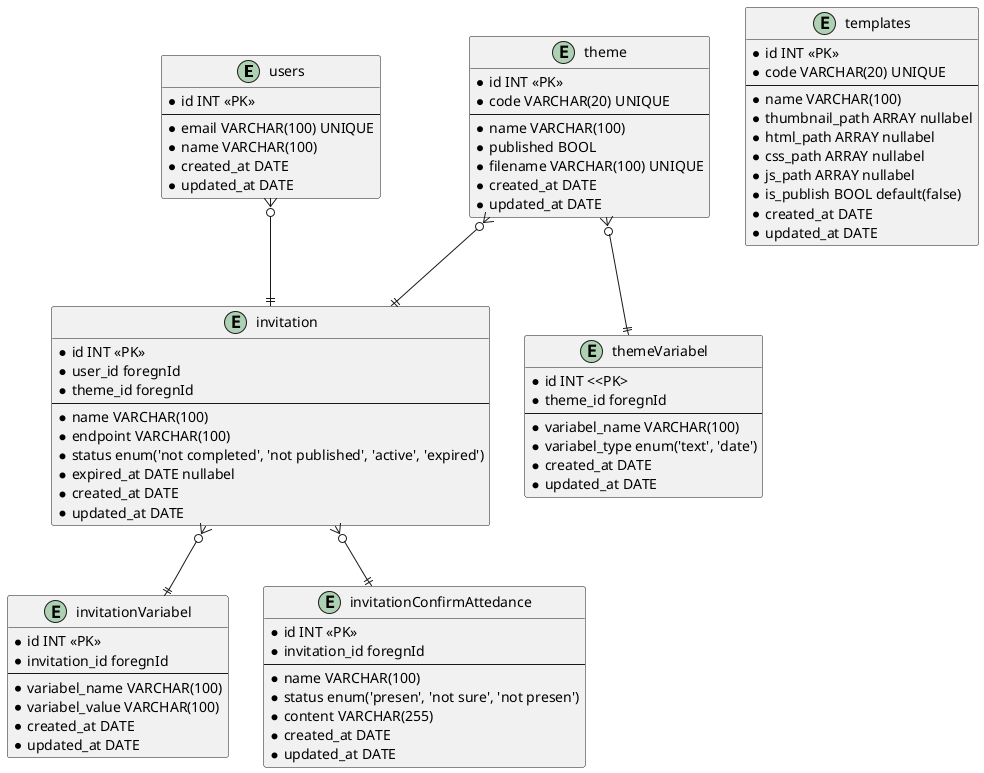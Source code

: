 @startuml

entity users {
    * id INT <<PK>>
    --
    * email VARCHAR(100) UNIQUE
    * name VARCHAR(100)
    * created_at DATE
    * updated_at DATE 
}

entity templates {
    * id INT <<PK>>
    * code VARCHAR(20) UNIQUE
    --
    * name VARCHAR(100)
    * thumbnail_path ARRAY nullabel
    * html_path ARRAY nullabel
    * css_path ARRAY nullabel
    * js_path ARRAY nullabel
    * is_publish BOOL default(false)
    * created_at DATE
    * updated_at DATE 
}

entity theme {
    * id INT <<PK>>
    * code VARCHAR(20) UNIQUE
    --
    * name VARCHAR(100)
    * published BOOL
    * filename VARCHAR(100) UNIQUE
    * created_at DATE
    * updated_at DATE 
}

entity themeVariabel {
    * id INT <<PK>
    * theme_id foregnId
    --
    * variabel_name VARCHAR(100)
    * variabel_type enum('text', 'date')
    * created_at DATE
    * updated_at DATE 
}

entity invitation {
    * id INT <<PK>>
    * user_id foregnId
    * theme_id foregnId
    --
    * name VARCHAR(100)
    * endpoint VARCHAR(100)
    * status enum('not completed', 'not published', 'active', 'expired')
    * expired_at DATE nullabel
    * created_at DATE
    * updated_at DATE 
}

entity invitationVariabel {
    * id INT <<PK>>
    * invitation_id foregnId
    --
    * variabel_name VARCHAR(100)
    * variabel_value VARCHAR(100)
    * created_at DATE
    * updated_at DATE 
}

entity invitationConfirmAttedance {
    * id INT <<PK>>
    * invitation_id foregnId
    --
    * name VARCHAR(100)
    * status enum('presen', 'not sure', 'not presen')
    * content VARCHAR(255)
    * created_at DATE
    * updated_at DATE 
}

users }o--|| invitation  
theme }o--|| themeVariabel  
theme }o--|| invitation
invitation }o--|| invitationVariabel
invitation }o--|| invitationConfirmAttedance


@enduml